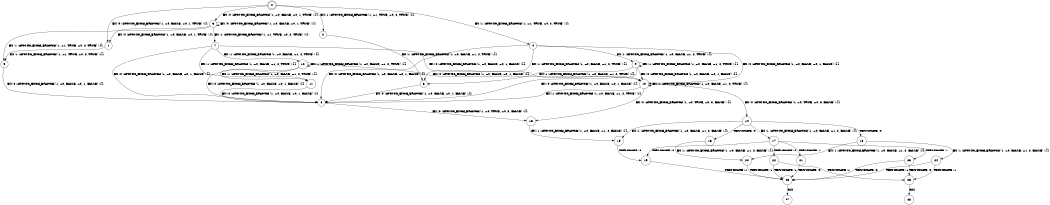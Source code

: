 digraph BCG {
size = "7, 10.5";
center = TRUE;
node [shape = circle];
0 [peripheries = 2];
0 -> 1 [label = "EX !0 !ATOMIC_EXCH_BRANCH (1, +0, FALSE, +0, 1, TRUE) !{}"];
0 -> 2 [label = "EX !1 !ATOMIC_EXCH_BRANCH (1, +1, TRUE, +0, 2, TRUE) !{}"];
0 -> 3 [label = "EX !0 !ATOMIC_EXCH_BRANCH (1, +0, FALSE, +0, 1, TRUE) !{}"];
0 -> 4 [label = "EX !1 !ATOMIC_EXCH_BRANCH (1, +1, TRUE, +0, 2, TRUE) !{}"];
1 -> 5 [label = "EX !1 !ATOMIC_EXCH_BRANCH (1, +1, TRUE, +0, 2, TRUE) !{}"];
2 -> 6 [label = "EX !1 !ATOMIC_EXCH_BRANCH (1, +0, FALSE, +1, 2, TRUE) !{}"];
3 -> 1 [label = "EX !0 !ATOMIC_EXCH_BRANCH (1, +0, FALSE, +0, 1, TRUE) !{}"];
3 -> 5 [label = "EX !1 !ATOMIC_EXCH_BRANCH (1, +1, TRUE, +0, 2, TRUE) !{}"];
3 -> 3 [label = "EX !0 !ATOMIC_EXCH_BRANCH (1, +0, FALSE, +0, 1, TRUE) !{}"];
3 -> 7 [label = "EX !1 !ATOMIC_EXCH_BRANCH (1, +1, TRUE, +0, 2, TRUE) !{}"];
4 -> 6 [label = "EX !1 !ATOMIC_EXCH_BRANCH (1, +0, FALSE, +1, 2, TRUE) !{}"];
4 -> 8 [label = "EX !0 !ATOMIC_EXCH_BRANCH (1, +0, FALSE, +0, 1, FALSE) !{}"];
4 -> 9 [label = "EX !1 !ATOMIC_EXCH_BRANCH (1, +0, FALSE, +1, 2, TRUE) !{}"];
4 -> 10 [label = "EX !0 !ATOMIC_EXCH_BRANCH (1, +0, FALSE, +0, 1, FALSE) !{}"];
5 -> 8 [label = "EX !0 !ATOMIC_EXCH_BRANCH (1, +0, FALSE, +0, 1, FALSE) !{}"];
6 -> 8 [label = "EX !0 !ATOMIC_EXCH_BRANCH (1, +0, FALSE, +0, 1, FALSE) !{}"];
7 -> 8 [label = "EX !0 !ATOMIC_EXCH_BRANCH (1, +0, FALSE, +0, 1, FALSE) !{}"];
7 -> 11 [label = "EX !1 !ATOMIC_EXCH_BRANCH (1, +0, FALSE, +1, 2, TRUE) !{}"];
7 -> 10 [label = "EX !0 !ATOMIC_EXCH_BRANCH (1, +0, FALSE, +0, 1, FALSE) !{}"];
7 -> 12 [label = "EX !1 !ATOMIC_EXCH_BRANCH (1, +0, FALSE, +1, 2, TRUE) !{}"];
8 -> 13 [label = "EX !0 !ATOMIC_EXCH_BRANCH (1, +0, TRUE, +0, 3, FALSE) !{}"];
9 -> 6 [label = "EX !1 !ATOMIC_EXCH_BRANCH (1, +0, FALSE, +1, 2, TRUE) !{}"];
9 -> 8 [label = "EX !0 !ATOMIC_EXCH_BRANCH (1, +0, FALSE, +0, 1, FALSE) !{}"];
9 -> 9 [label = "EX !1 !ATOMIC_EXCH_BRANCH (1, +0, FALSE, +1, 2, TRUE) !{}"];
9 -> 10 [label = "EX !0 !ATOMIC_EXCH_BRANCH (1, +0, FALSE, +0, 1, FALSE) !{}"];
10 -> 13 [label = "EX !0 !ATOMIC_EXCH_BRANCH (1, +0, TRUE, +0, 3, FALSE) !{}"];
10 -> 8 [label = "EX !1 !ATOMIC_EXCH_BRANCH (1, +0, FALSE, +1, 2, TRUE) !{}"];
10 -> 14 [label = "EX !0 !ATOMIC_EXCH_BRANCH (1, +0, TRUE, +0, 3, FALSE) !{}"];
10 -> 10 [label = "EX !1 !ATOMIC_EXCH_BRANCH (1, +0, FALSE, +1, 2, TRUE) !{}"];
11 -> 8 [label = "EX !0 !ATOMIC_EXCH_BRANCH (1, +0, FALSE, +0, 1, FALSE) !{}"];
12 -> 8 [label = "EX !0 !ATOMIC_EXCH_BRANCH (1, +0, FALSE, +0, 1, FALSE) !{}"];
12 -> 11 [label = "EX !1 !ATOMIC_EXCH_BRANCH (1, +0, FALSE, +1, 2, TRUE) !{}"];
12 -> 10 [label = "EX !0 !ATOMIC_EXCH_BRANCH (1, +0, FALSE, +0, 1, FALSE) !{}"];
12 -> 12 [label = "EX !1 !ATOMIC_EXCH_BRANCH (1, +0, FALSE, +1, 2, TRUE) !{}"];
13 -> 15 [label = "EX !1 !ATOMIC_EXCH_BRANCH (1, +0, FALSE, +1, 2, FALSE) !{}"];
14 -> 15 [label = "EX !1 !ATOMIC_EXCH_BRANCH (1, +0, FALSE, +1, 2, FALSE) !{}"];
14 -> 16 [label = "TERMINATE !0"];
14 -> 17 [label = "EX !1 !ATOMIC_EXCH_BRANCH (1, +0, FALSE, +1, 2, FALSE) !{}"];
14 -> 18 [label = "TERMINATE !0"];
15 -> 19 [label = "TERMINATE !0"];
16 -> 20 [label = "EX !1 !ATOMIC_EXCH_BRANCH (1, +0, FALSE, +1, 2, FALSE) !{}"];
17 -> 19 [label = "TERMINATE !0"];
17 -> 21 [label = "TERMINATE !1"];
17 -> 22 [label = "TERMINATE !0"];
17 -> 23 [label = "TERMINATE !1"];
18 -> 20 [label = "EX !1 !ATOMIC_EXCH_BRANCH (1, +0, FALSE, +1, 2, FALSE) !{}"];
18 -> 24 [label = "EX !1 !ATOMIC_EXCH_BRANCH (1, +0, FALSE, +1, 2, FALSE) !{}"];
19 -> 25 [label = "TERMINATE !1"];
20 -> 25 [label = "TERMINATE !1"];
21 -> 25 [label = "TERMINATE !0"];
22 -> 25 [label = "TERMINATE !1"];
22 -> 26 [label = "TERMINATE !1"];
23 -> 25 [label = "TERMINATE !0"];
23 -> 26 [label = "TERMINATE !0"];
24 -> 25 [label = "TERMINATE !1"];
24 -> 26 [label = "TERMINATE !1"];
25 -> 27 [label = "exit"];
26 -> 28 [label = "exit"];
}
